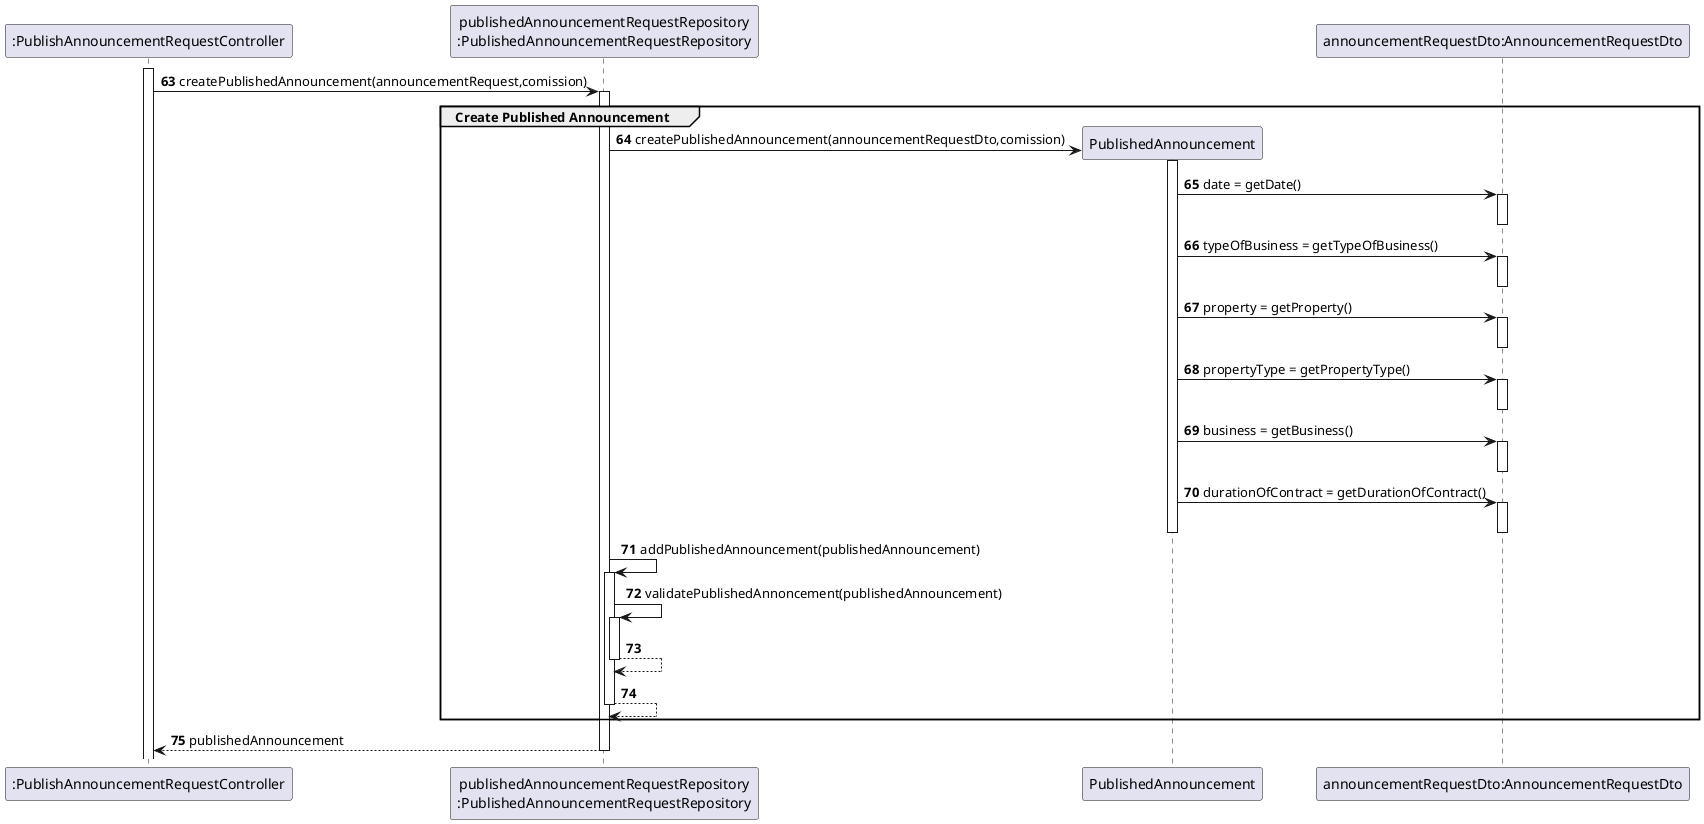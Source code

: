 @startuml
'https://plantuml.com/sequence-diagram


participant ":PublishAnnouncementRequestController" as PublishAnnouncementRequestController
participant "publishedAnnouncementRequestRepository\n:PublishedAnnouncementRequestRepository" as PublishAnnouncementRepository
participant "PublishedAnnouncement" as PublishedAnnouncement
participant "announcementRequestDto:AnnouncementRequestDto" as AnnouncementRequestDto


autonumber 63



activate PublishAnnouncementRequestController

PublishAnnouncementRequestController -> PublishAnnouncementRepository:createPublishedAnnouncement(announcementRequest,comission)
activate PublishAnnouncementRepository
Group Create Published Announcement
             PublishAnnouncementRepository -> PublishedAnnouncement** : createPublishedAnnouncement(announcementRequestDto,comission)
             activate PublishedAnnouncement
             PublishedAnnouncement -> AnnouncementRequestDto:date = getDate()
             activate AnnouncementRequestDto
             deactivate AnnouncementRequestDto
             PublishedAnnouncement -> AnnouncementRequestDto:typeOfBusiness = getTypeOfBusiness()
             activate AnnouncementRequestDto
             deactivate AnnouncementRequestDto
             PublishedAnnouncement -> AnnouncementRequestDto:property = getProperty()
             activate AnnouncementRequestDto
             deactivate AnnouncementRequestDto
             PublishedAnnouncement -> AnnouncementRequestDto:propertyType = getPropertyType()
             activate AnnouncementRequestDto
             deactivate AnnouncementRequestDto
             PublishedAnnouncement -> AnnouncementRequestDto:business = getBusiness()
             activate AnnouncementRequestDto
             deactivate AnnouncementRequestDto
             PublishedAnnouncement -> AnnouncementRequestDto:durationOfContract = getDurationOfContract()
             activate AnnouncementRequestDto
             deactivate AnnouncementRequestDto


deactivate PublishedAnnouncement

             PublishAnnouncementRepository -> PublishAnnouncementRepository : addPublishedAnnouncement(publishedAnnouncement)
             activate PublishAnnouncementRepository
             PublishAnnouncementRepository -> PublishAnnouncementRepository : validatePublishedAnnoncement(publishedAnnouncement)
              activate PublishAnnouncementRepository
               PublishAnnouncementRepository --> PublishAnnouncementRepository
               deactivate PublishAnnouncementRepository
                PublishAnnouncementRepository--> PublishAnnouncementRepository
                deactivate PublishAnnouncementRepository
end

PublishAnnouncementRepository --> PublishAnnouncementRequestController:publishedAnnouncement
deactivate PublishAnnouncementRepository

@enduml